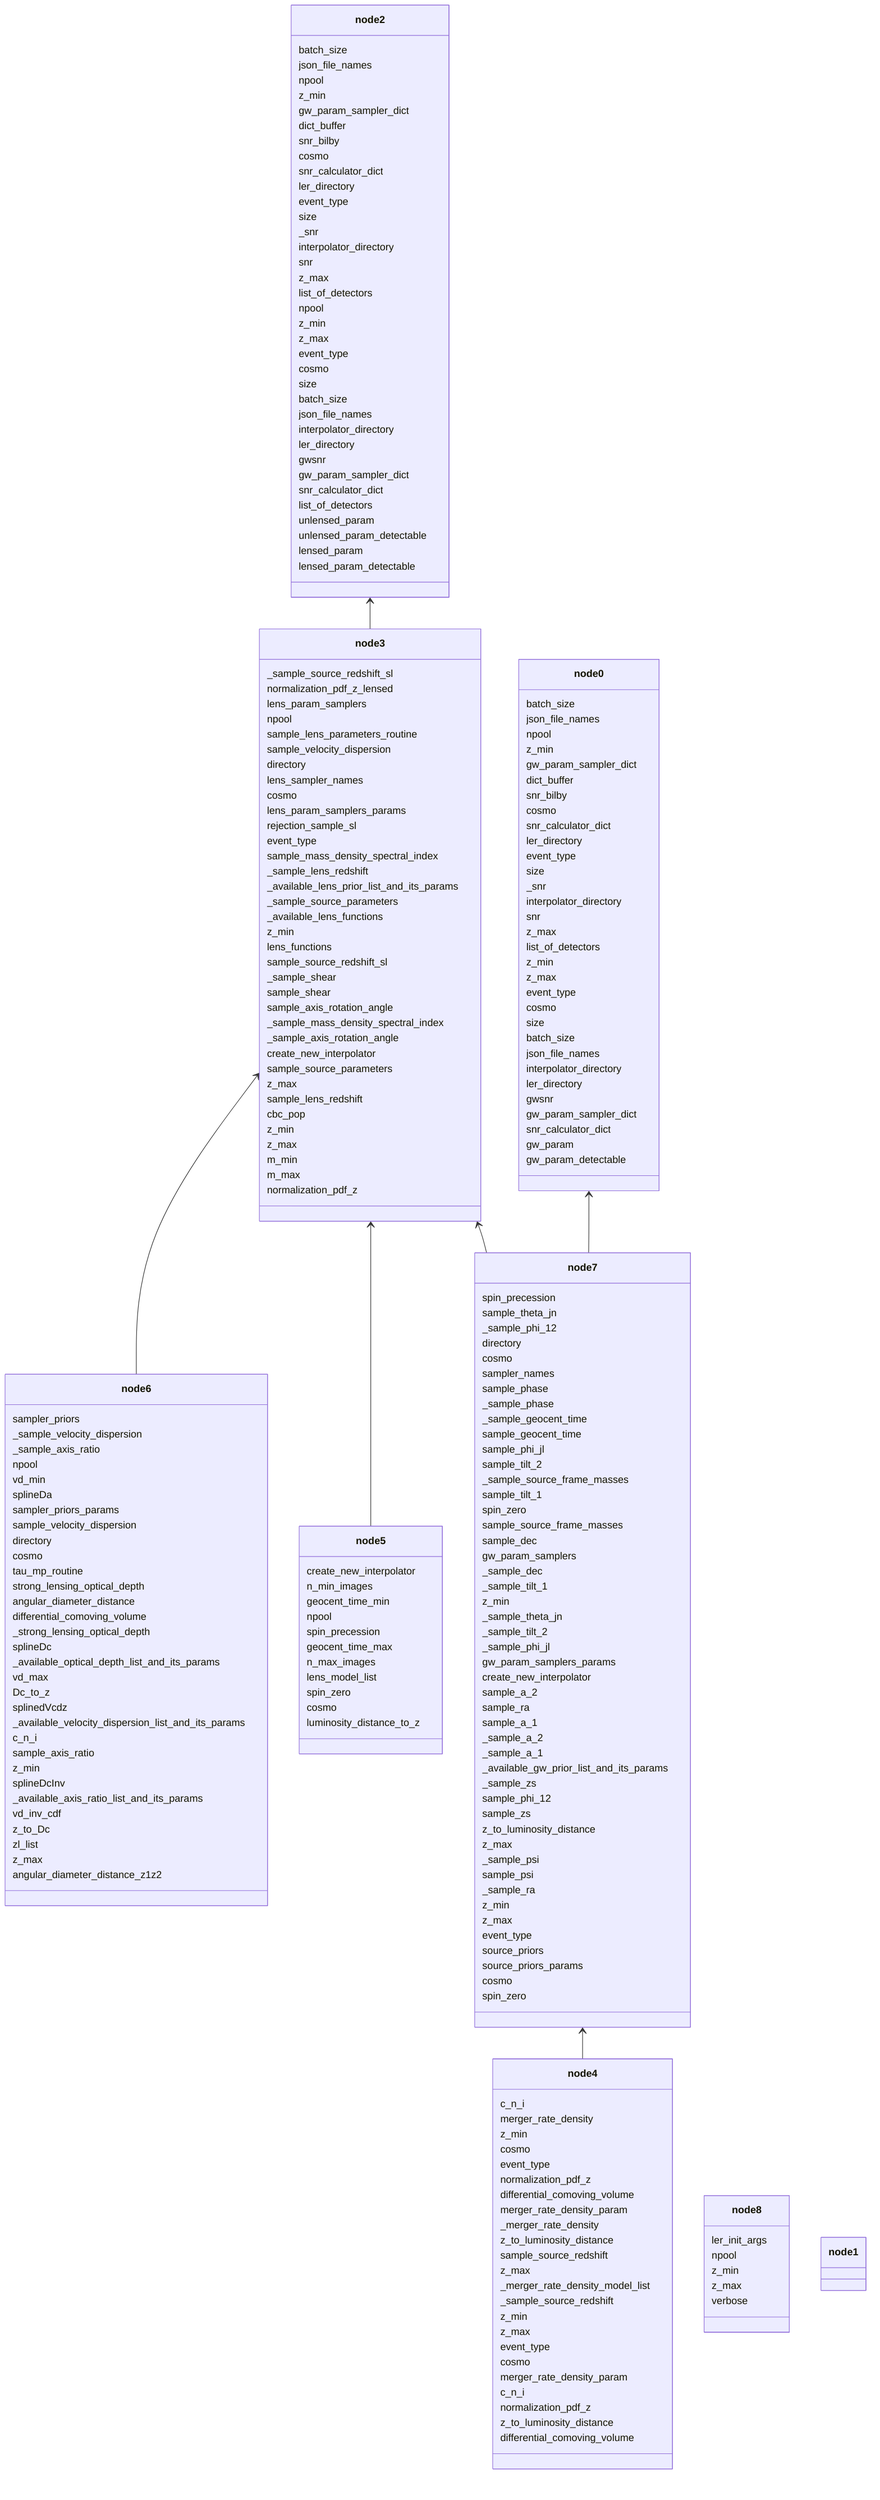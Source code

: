 classDiagram
direction BT
class node7 {
    spin_precession
    sample_theta_jn
    _sample_phi_12
    directory
    cosmo
    sampler_names
    sample_phase
    _sample_phase
    _sample_geocent_time
    sample_geocent_time
    sample_phi_jl
    sample_tilt_2
    _sample_source_frame_masses
    sample_tilt_1
    spin_zero
    sample_source_frame_masses
    sample_dec
    gw_param_samplers
    _sample_dec
    _sample_tilt_1
    z_min
    _sample_theta_jn
    _sample_tilt_2
    _sample_phi_jl
    gw_param_samplers_params
    create_new_interpolator
    sample_a_2
    sample_ra
    sample_a_1
    _sample_a_2
    _sample_a_1
    _available_gw_prior_list_and_its_params
    _sample_zs
    sample_phi_12
    sample_zs
    z_to_luminosity_distance
    z_max
    _sample_psi
    sample_psi
    _sample_ra
    z_min
    z_max
    event_type
    source_priors
    source_priors_params
    cosmo
    spin_zero
}
class node4 {
    c_n_i
    merger_rate_density
    z_min
    cosmo
    event_type
    normalization_pdf_z
    differential_comoving_volume
    merger_rate_density_param
    _merger_rate_density
    z_to_luminosity_distance
    sample_source_redshift
    z_max
    _merger_rate_density_model_list
    _sample_source_redshift
    z_min
    z_max
    event_type
    cosmo
    merger_rate_density_param
    c_n_i
    normalization_pdf_z
    z_to_luminosity_distance
    differential_comoving_volume
}
class node5 {
    create_new_interpolator
    n_min_images
    geocent_time_min
    npool
    spin_precession
    geocent_time_max
    n_max_images
    lens_model_list
    spin_zero
    cosmo
    luminosity_distance_to_z
}
class node3 {
    _sample_source_redshift_sl
    normalization_pdf_z_lensed
    lens_param_samplers
    npool
    sample_lens_parameters_routine
    sample_velocity_dispersion
    directory
    lens_sampler_names
    cosmo
    lens_param_samplers_params
    rejection_sample_sl
    event_type
    sample_mass_density_spectral_index
    _sample_lens_redshift
    _available_lens_prior_list_and_its_params
    _sample_source_parameters
    _available_lens_functions
    z_min
    lens_functions
    sample_source_redshift_sl
    _sample_shear
    sample_shear
    sample_axis_rotation_angle
    _sample_mass_density_spectral_index
    _sample_axis_rotation_angle
    create_new_interpolator
    sample_source_parameters
    z_max
    sample_lens_redshift
    cbc_pop
    z_min
    z_max
    m_min
    m_max
    normalization_pdf_z
}
class node6 {
    sampler_priors
    _sample_velocity_dispersion
    _sample_axis_ratio
    npool
    vd_min
    splineDa
    sampler_priors_params
    sample_velocity_dispersion
    directory
    cosmo
    tau_mp_routine
    strong_lensing_optical_depth
    angular_diameter_distance
    differential_comoving_volume
    _strong_lensing_optical_depth
    splineDc
    _available_optical_depth_list_and_its_params
    vd_max
    Dc_to_z
    splinedVcdz
    _available_velocity_dispersion_list_and_its_params
    c_n_i
    sample_axis_ratio
    z_min
    splineDcInv
    _available_axis_ratio_list_and_its_params
    vd_inv_cdf
    z_to_Dc
    zl_list
    z_max
    angular_diameter_distance_z1z2
}
class node0 {
    batch_size
    json_file_names
    npool
    z_min
    gw_param_sampler_dict
    dict_buffer
    snr_bilby
    cosmo
    snr_calculator_dict
    ler_directory
    event_type
    size
    _snr
    interpolator_directory
    snr
    z_max
    list_of_detectors
    z_min
    z_max
    event_type
    cosmo
    size
    batch_size
    json_file_names
    interpolator_directory
    ler_directory
    gwsnr
    gw_param_sampler_dict
    snr_calculator_dict
    gw_param
    gw_param_detectable
}
class node2 {
    batch_size
    json_file_names
    npool
    z_min
    gw_param_sampler_dict
    dict_buffer
    snr_bilby
    cosmo
    snr_calculator_dict
    ler_directory
    event_type
    size
    _snr
    interpolator_directory
    snr
    z_max
    list_of_detectors
    npool
    z_min
    z_max
    event_type
    cosmo
    size
    batch_size
    json_file_names
    interpolator_directory
    ler_directory
    gwsnr
    gw_param_sampler_dict
    snr_calculator_dict
    list_of_detectors
    unlensed_param
    unlensed_param_detectable
    lensed_param
    lensed_param_detectable
}
class node8 {
    ler_init_args
    npool
    z_min
    z_max
    verbose
}
class node1

node4  -->  node7 
node7  -->  node3 
node5  -->  node3 
node6  -->  node3 
node7  -->  node0 
node3  -->  node2